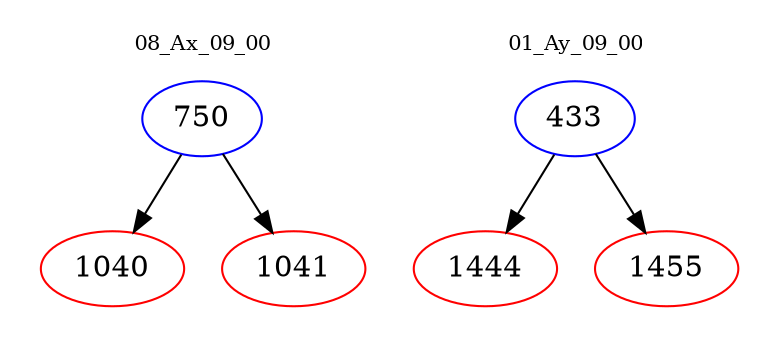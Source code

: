 digraph{
subgraph cluster_0 {
color = white
label = "08_Ax_09_00";
fontsize=10;
T0_750 [label="750", color="blue"]
T0_750 -> T0_1040 [color="black"]
T0_1040 [label="1040", color="red"]
T0_750 -> T0_1041 [color="black"]
T0_1041 [label="1041", color="red"]
}
subgraph cluster_1 {
color = white
label = "01_Ay_09_00";
fontsize=10;
T1_433 [label="433", color="blue"]
T1_433 -> T1_1444 [color="black"]
T1_1444 [label="1444", color="red"]
T1_433 -> T1_1455 [color="black"]
T1_1455 [label="1455", color="red"]
}
}
